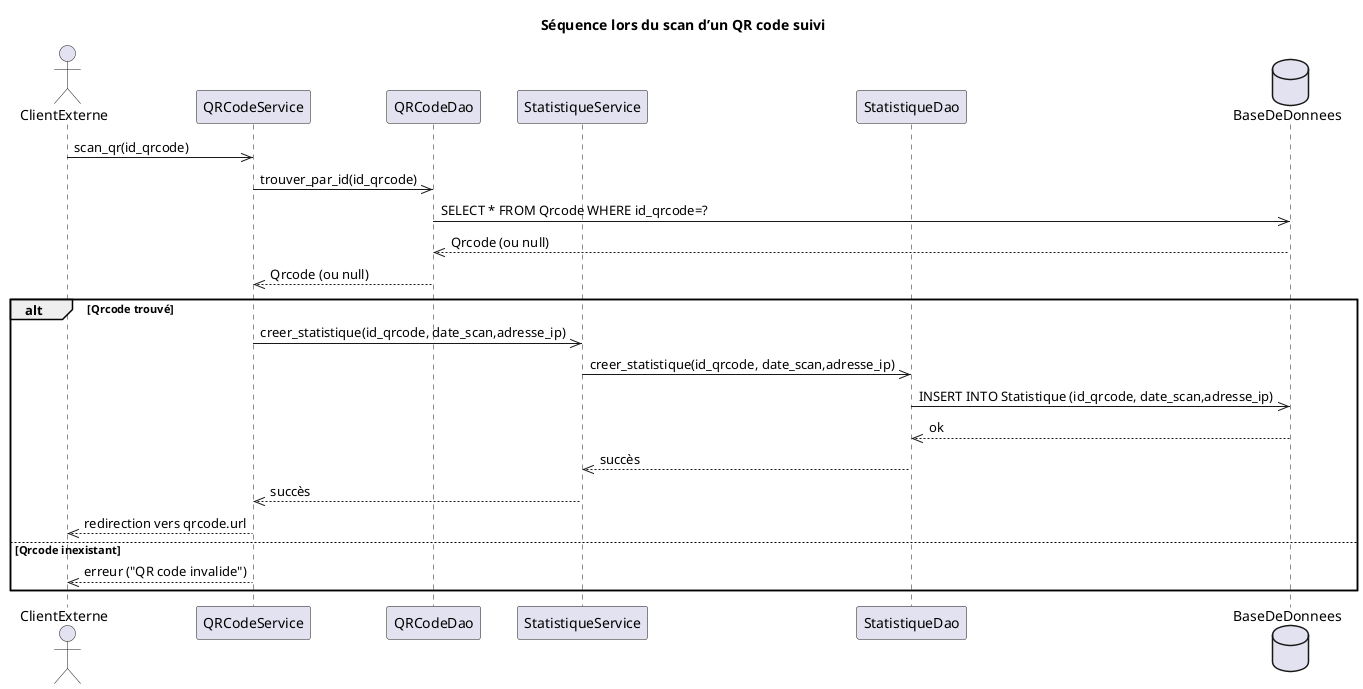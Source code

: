@startuml

/' 
-------------------------------------------------------------------
  NOTICE D’UTILISATION DANS VSCODE 

  1. Installer Java et Graphviz dans l' environnement :
     - Ouvre un terminal puis tape :
         sudo apt update
         sudo apt install -y default-jre graphviz

  2. Dans VSCode :
     - Installer l’extension "PlantUML"

  3. Exécution :
     - Ouvrir ce fichier .puml dans VSCode
     - Appuyer sur ALT + D pour générer et prévisualiser le diagramme
------------------------------------------------------------------- 
'/

title Séquence lors du scan d’un QR code suivi

actor ClientExterne as Client

participant "QRCodeService" as QrService
participant "QRCodeDao" as QrDAO
participant "StatistiqueService" as StatService
participant "StatistiqueDao" as StatDAO
database "BaseDeDonnees" as BDD

Client ->> QrService: scan_qr(id_qrcode)
QrService ->> QrDAO: trouver_par_id(id_qrcode)
QrDAO ->> BDD: SELECT * FROM Qrcode WHERE id_qrcode=?
BDD -->> QrDAO: Qrcode (ou null)
QrDAO -->> QrService: Qrcode (ou null)

alt Qrcode trouvé
    QrService ->> StatService: creer_statistique(id_qrcode, date_scan,adresse_ip)
    StatService ->> StatDAO: creer_statistique(id_qrcode, date_scan,adresse_ip)
    StatDAO ->> BDD: INSERT INTO Statistique (id_qrcode, date_scan,adresse_ip)
    BDD -->> StatDAO: ok
    StatDAO -->> StatService: succès
    StatService -->> QrService: succès
    QrService -->> Client: redirection vers qrcode.url
else Qrcode inexistant
    QrService -->> Client: erreur ("QR code invalide")
end

@enduml
